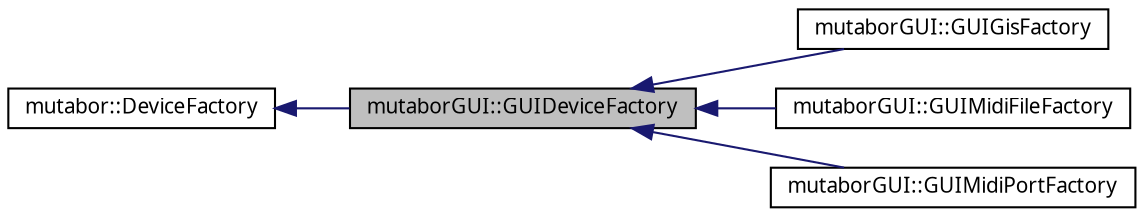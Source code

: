 digraph "mutaborGUI::GUIDeviceFactory"
{
  edge [fontname="Sans",fontsize="10",labelfontname="Sans",labelfontsize="10"];
  node [fontname="Sans",fontsize="10",shape=record];
  rankdir="LR";
  Node0 [label="mutaborGUI::GUIDeviceFactory",height=0.2,width=0.4,color="black", fillcolor="grey75", style="filled", fontcolor="black"];
  Node1 -> Node0 [dir="back",color="midnightblue",fontsize="10",style="solid",fontname="Sans"];
  Node1 [label="mutabor::DeviceFactory",height=0.2,width=0.4,color="black", fillcolor="white", style="filled",URL="$d7/d57/classmutabor_1_1DeviceFactory.html"];
  Node0 -> Node2 [dir="back",color="midnightblue",fontsize="10",style="solid",fontname="Sans"];
  Node2 [label="mutaborGUI::GUIGisFactory",height=0.2,width=0.4,color="black", fillcolor="white", style="filled",URL="$d9/dbd/classmutaborGUI_1_1GUIGisFactory.html"];
  Node0 -> Node3 [dir="back",color="midnightblue",fontsize="10",style="solid",fontname="Sans"];
  Node3 [label="mutaborGUI::GUIMidiFileFactory",height=0.2,width=0.4,color="black", fillcolor="white", style="filled",URL="$d0/d6a/classmutaborGUI_1_1GUIMidiFileFactory.html"];
  Node0 -> Node4 [dir="back",color="midnightblue",fontsize="10",style="solid",fontname="Sans"];
  Node4 [label="mutaborGUI::GUIMidiPortFactory",height=0.2,width=0.4,color="black", fillcolor="white", style="filled",URL="$d3/db0/classmutaborGUI_1_1GUIMidiPortFactory.html"];
}
